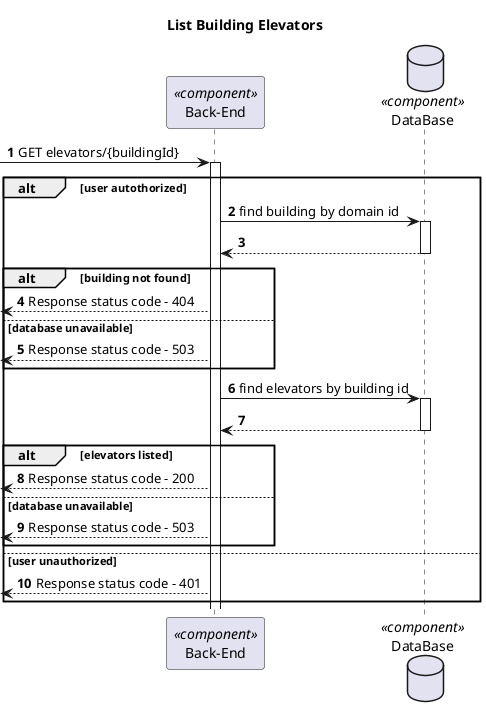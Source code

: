 @startuml Process View - Level 3

autonumber
skinparam packageStyle rect

title List Building Elevators

participant "Back-End" as BE <<component>>
database "DataBase" as DB <<component>>

-> BE: GET elevators/{buildingId}

alt user autothorized


'Find Building by Domain ID'

activate BE

BE -> DB: find building by domain id

activate DB

DB --> BE:

deactivate DB

alt building not found

  <-- BE: Response status code - 404

else database unavailable

  <-- BE: Response status code - 503

end


'Find Elevators by Building ID'

activate BE

BE -> DB: find elevators by building id

activate DB

DB --> BE:

deactivate DB

alt elevators listed

  <-- BE: Response status code - 200

else database unavailable

  <-- BE: Response status code - 503

end


else user unauthorized

  <-- BE: Response status code - 401

end


@enduml